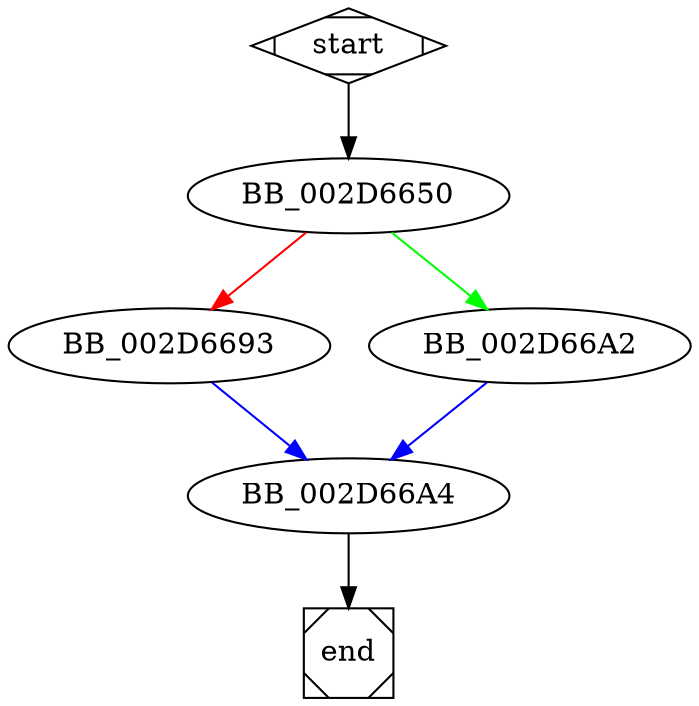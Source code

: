 digraph G {
  start -> BB_002D6650;
  
  BB_002D6650 -> BB_002D6693 [color=red];
  BB_002D6650 -> BB_002D66A2 [color=green];
  
  BB_002D6693 -> BB_002D66A4 [color=blue];
  
  BB_002D66A2 -> BB_002D66A4 [color=blue];
  
  BB_002D66A4 -> end;
  
  start [shape=Mdiamond];
  end [shape=Msquare];
}
